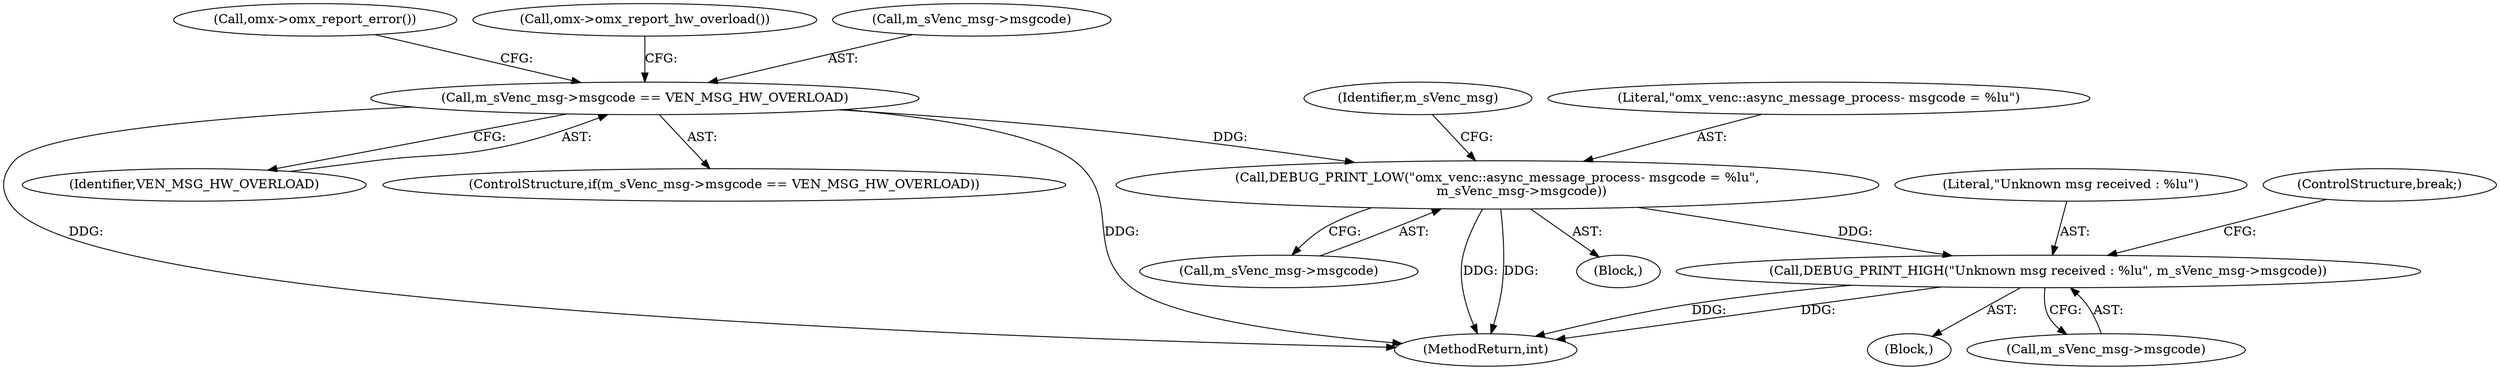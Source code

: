 digraph "0_Android_7558d03e6498e970b761aa44fff6b2c659202d95_3@pointer" {
"1000167" [label="(Call,DEBUG_PRINT_LOW(\"omx_venc::async_message_process- msgcode = %lu\",\n            m_sVenc_msg->msgcode))"];
"1000158" [label="(Call,m_sVenc_msg->msgcode == VEN_MSG_HW_OVERLOAD)"];
"1000437" [label="(Call,DEBUG_PRINT_HIGH(\"Unknown msg received : %lu\", m_sVenc_msg->msgcode))"];
"1000445" [label="(MethodReturn,int)"];
"1000166" [label="(Call,omx->omx_report_error())"];
"1000438" [label="(Literal,\"Unknown msg received : %lu\")"];
"1000176" [label="(Block,)"];
"1000104" [label="(Block,)"];
"1000442" [label="(ControlStructure,break;)"];
"1000164" [label="(Call,omx->omx_report_hw_overload())"];
"1000174" [label="(Identifier,m_sVenc_msg)"];
"1000437" [label="(Call,DEBUG_PRINT_HIGH(\"Unknown msg received : %lu\", m_sVenc_msg->msgcode))"];
"1000159" [label="(Call,m_sVenc_msg->msgcode)"];
"1000439" [label="(Call,m_sVenc_msg->msgcode)"];
"1000158" [label="(Call,m_sVenc_msg->msgcode == VEN_MSG_HW_OVERLOAD)"];
"1000162" [label="(Identifier,VEN_MSG_HW_OVERLOAD)"];
"1000167" [label="(Call,DEBUG_PRINT_LOW(\"omx_venc::async_message_process- msgcode = %lu\",\n            m_sVenc_msg->msgcode))"];
"1000168" [label="(Literal,\"omx_venc::async_message_process- msgcode = %lu\")"];
"1000169" [label="(Call,m_sVenc_msg->msgcode)"];
"1000157" [label="(ControlStructure,if(m_sVenc_msg->msgcode == VEN_MSG_HW_OVERLOAD))"];
"1000167" -> "1000104"  [label="AST: "];
"1000167" -> "1000169"  [label="CFG: "];
"1000168" -> "1000167"  [label="AST: "];
"1000169" -> "1000167"  [label="AST: "];
"1000174" -> "1000167"  [label="CFG: "];
"1000167" -> "1000445"  [label="DDG: "];
"1000167" -> "1000445"  [label="DDG: "];
"1000158" -> "1000167"  [label="DDG: "];
"1000167" -> "1000437"  [label="DDG: "];
"1000158" -> "1000157"  [label="AST: "];
"1000158" -> "1000162"  [label="CFG: "];
"1000159" -> "1000158"  [label="AST: "];
"1000162" -> "1000158"  [label="AST: "];
"1000164" -> "1000158"  [label="CFG: "];
"1000166" -> "1000158"  [label="CFG: "];
"1000158" -> "1000445"  [label="DDG: "];
"1000158" -> "1000445"  [label="DDG: "];
"1000437" -> "1000176"  [label="AST: "];
"1000437" -> "1000439"  [label="CFG: "];
"1000438" -> "1000437"  [label="AST: "];
"1000439" -> "1000437"  [label="AST: "];
"1000442" -> "1000437"  [label="CFG: "];
"1000437" -> "1000445"  [label="DDG: "];
"1000437" -> "1000445"  [label="DDG: "];
}
